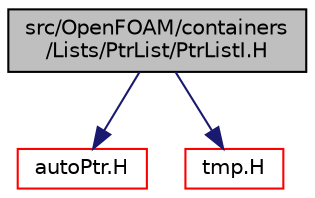 digraph "src/OpenFOAM/containers/Lists/PtrList/PtrListI.H"
{
  bgcolor="transparent";
  edge [fontname="Helvetica",fontsize="10",labelfontname="Helvetica",labelfontsize="10"];
  node [fontname="Helvetica",fontsize="10",shape=record];
  Node1 [label="src/OpenFOAM/containers\l/Lists/PtrList/PtrListI.H",height=0.2,width=0.4,color="black", fillcolor="grey75", style="filled", fontcolor="black"];
  Node1 -> Node2 [color="midnightblue",fontsize="10",style="solid",fontname="Helvetica"];
  Node2 [label="autoPtr.H",height=0.2,width=0.4,color="red",URL="$a08470.html"];
  Node1 -> Node3 [color="midnightblue",fontsize="10",style="solid",fontname="Helvetica"];
  Node3 [label="tmp.H",height=0.2,width=0.4,color="red",URL="$a08473.html"];
}

